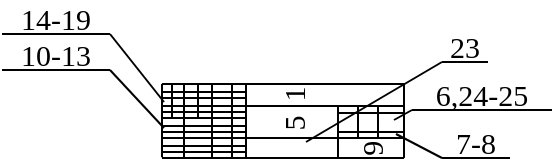 <mxfile version="14.5.1" type="device"><diagram id="fWMgHjwgeKHoRminFSKL" name="Page-1"><mxGraphModel dx="429" dy="517" grid="1" gridSize="1" guides="1" tooltips="1" connect="1" arrows="1" fold="1" page="1" pageScale="1" pageWidth="280" pageHeight="200" math="0" shadow="0"><root><mxCell id="0"/><mxCell id="1" parent="0"/><mxCell id="yyQ3hnFOxFSLKmZT13JD-12" value="" style="endArrow=none;html=1;fontSize=15;" parent="1" edge="1"><mxGeometry width="50" height="50" relative="1" as="geometry"><mxPoint x="205" y="-4" as="sourcePoint"/><mxPoint x="84.0" y="-4" as="targetPoint"/></mxGeometry></mxCell><mxCell id="cvQKSIZz7sghWArFJOSV-3" value="" style="endArrow=none;html=1;fontSize=15;" parent="1" edge="1"><mxGeometry width="50" height="50" relative="1" as="geometry"><mxPoint x="84" y="-4.33" as="sourcePoint"/><mxPoint x="84" y="-40.997" as="targetPoint"/></mxGeometry></mxCell><mxCell id="cvQKSIZz7sghWArFJOSV-4" value="" style="endArrow=none;html=1;fontSize=15;" parent="1" edge="1"><mxGeometry width="50" height="50" relative="1" as="geometry"><mxPoint x="84" y="-4" as="sourcePoint"/><mxPoint x="205" y="-4" as="targetPoint"/></mxGeometry></mxCell><mxCell id="cvQKSIZz7sghWArFJOSV-5" value="" style="endArrow=none;html=1;fontSize=15;" parent="1" edge="1"><mxGeometry width="50" height="50" relative="1" as="geometry"><mxPoint x="205" y="-4" as="sourcePoint"/><mxPoint x="205" y="-41" as="targetPoint"/></mxGeometry></mxCell><mxCell id="cvQKSIZz7sghWArFJOSV-6" value="" style="endArrow=none;html=1;fontSize=15;" parent="1" edge="1"><mxGeometry width="50" height="50" relative="1" as="geometry"><mxPoint x="84" y="-41" as="sourcePoint"/><mxPoint x="205" y="-41" as="targetPoint"/></mxGeometry></mxCell><mxCell id="cvQKSIZz7sghWArFJOSV-7" value="&lt;font face=&quot;Verdana&quot; style=&quot;font-size: 15px; line-height: 60%;&quot;&gt;6,24-25&lt;/font&gt;" style="text;html=1;strokeColor=none;fillColor=none;align=center;verticalAlign=middle;whiteSpace=wrap;rounded=0;fontSize=15;spacing=2;" parent="1" vertex="1"><mxGeometry x="209" y="-44" width="70" height="16" as="geometry"/></mxCell><mxCell id="cvQKSIZz7sghWArFJOSV-8" value="" style="endArrow=none;html=1;fontSize=15;" parent="1" edge="1"><mxGeometry width="50" height="50" relative="1" as="geometry"><mxPoint x="89" y="-24" as="sourcePoint"/><mxPoint x="89" y="-40.997" as="targetPoint"/></mxGeometry></mxCell><mxCell id="cvQKSIZz7sghWArFJOSV-9" value="" style="endArrow=none;html=1;fontSize=15;" parent="1" edge="1"><mxGeometry width="50" height="50" relative="1" as="geometry"><mxPoint x="95" y="-4.33" as="sourcePoint"/><mxPoint x="95" y="-40.997" as="targetPoint"/></mxGeometry></mxCell><mxCell id="cvQKSIZz7sghWArFJOSV-10" value="" style="endArrow=none;html=1;fontSize=15;" parent="1" edge="1"><mxGeometry width="50" height="50" relative="1" as="geometry"><mxPoint x="102" y="-24" as="sourcePoint"/><mxPoint x="102" y="-40.997" as="targetPoint"/></mxGeometry></mxCell><mxCell id="cvQKSIZz7sghWArFJOSV-11" value="" style="endArrow=none;html=1;fontSize=15;" parent="1" edge="1"><mxGeometry width="50" height="50" relative="1" as="geometry"><mxPoint x="109" y="-4.33" as="sourcePoint"/><mxPoint x="109" y="-40.997" as="targetPoint"/></mxGeometry></mxCell><mxCell id="cvQKSIZz7sghWArFJOSV-12" value="" style="endArrow=none;html=1;fontSize=15;" parent="1" edge="1"><mxGeometry width="50" height="50" relative="1" as="geometry"><mxPoint x="119" y="-4.33" as="sourcePoint"/><mxPoint x="119" y="-40.997" as="targetPoint"/></mxGeometry></mxCell><mxCell id="cvQKSIZz7sghWArFJOSV-13" value="" style="endArrow=none;html=1;fontSize=15;" parent="1" edge="1"><mxGeometry width="50" height="50" relative="1" as="geometry"><mxPoint x="126" y="-4.33" as="sourcePoint"/><mxPoint x="126" y="-40.997" as="targetPoint"/></mxGeometry></mxCell><mxCell id="cvQKSIZz7sghWArFJOSV-14" value="" style="endArrow=none;html=1;fontSize=15;" parent="1" edge="1"><mxGeometry width="50" height="50" relative="1" as="geometry"><mxPoint x="84" y="-34" as="sourcePoint"/><mxPoint x="126" y="-34" as="targetPoint"/></mxGeometry></mxCell><mxCell id="cvQKSIZz7sghWArFJOSV-15" value="" style="endArrow=none;html=1;fontSize=15;" parent="1" edge="1"><mxGeometry width="50" height="50" relative="1" as="geometry"><mxPoint x="84" y="-24" as="sourcePoint"/><mxPoint x="126" y="-24" as="targetPoint"/></mxGeometry></mxCell><mxCell id="cvQKSIZz7sghWArFJOSV-16" value="" style="endArrow=none;html=1;fontSize=15;" parent="1" edge="1"><mxGeometry width="50" height="50" relative="1" as="geometry"><mxPoint x="172" y="-26.53" as="sourcePoint"/><mxPoint x="205" y="-26.53" as="targetPoint"/></mxGeometry></mxCell><mxCell id="cvQKSIZz7sghWArFJOSV-17" value="" style="endArrow=none;html=1;fontSize=15;" parent="1" edge="1"><mxGeometry width="50" height="50" relative="1" as="geometry"><mxPoint x="84" y="-14" as="sourcePoint"/><mxPoint x="205" y="-14" as="targetPoint"/></mxGeometry></mxCell><mxCell id="cvQKSIZz7sghWArFJOSV-18" value="" style="endArrow=none;html=1;fontSize=15;" parent="1" edge="1"><mxGeometry width="50" height="50" relative="1" as="geometry"><mxPoint x="172" y="-4.33" as="sourcePoint"/><mxPoint x="172" y="-30" as="targetPoint"/></mxGeometry></mxCell><mxCell id="cvQKSIZz7sghWArFJOSV-19" value="" style="endArrow=none;html=1;fontSize=15;" parent="1" edge="1"><mxGeometry width="50" height="50" relative="1" as="geometry"><mxPoint x="182" y="-14.33" as="sourcePoint"/><mxPoint x="182" y="-30" as="targetPoint"/></mxGeometry></mxCell><mxCell id="cvQKSIZz7sghWArFJOSV-20" value="" style="endArrow=none;html=1;fontSize=15;" parent="1" edge="1"><mxGeometry width="50" height="50" relative="1" as="geometry"><mxPoint x="192" y="-14.33" as="sourcePoint"/><mxPoint x="192" y="-30" as="targetPoint"/></mxGeometry></mxCell><mxCell id="cvQKSIZz7sghWArFJOSV-21" value="" style="endArrow=none;html=1;fontSize=15;" parent="1" edge="1"><mxGeometry width="50" height="50" relative="1" as="geometry"><mxPoint x="84" y="-37" as="sourcePoint"/><mxPoint x="126" y="-37" as="targetPoint"/></mxGeometry></mxCell><mxCell id="cvQKSIZz7sghWArFJOSV-22" value="" style="endArrow=none;html=1;fontSize=15;" parent="1" edge="1"><mxGeometry width="50" height="50" relative="1" as="geometry"><mxPoint x="84" y="-30" as="sourcePoint"/><mxPoint x="205" y="-30" as="targetPoint"/></mxGeometry></mxCell><mxCell id="cvQKSIZz7sghWArFJOSV-23" value="" style="endArrow=none;html=1;fontSize=15;" parent="1" edge="1"><mxGeometry width="50" height="50" relative="1" as="geometry"><mxPoint x="84" y="-27" as="sourcePoint"/><mxPoint x="126" y="-27" as="targetPoint"/></mxGeometry></mxCell><mxCell id="cvQKSIZz7sghWArFJOSV-24" value="" style="endArrow=none;html=1;fontSize=15;" parent="1" edge="1"><mxGeometry width="50" height="50" relative="1" as="geometry"><mxPoint x="84" y="-20" as="sourcePoint"/><mxPoint x="126" y="-20" as="targetPoint"/></mxGeometry></mxCell><mxCell id="cvQKSIZz7sghWArFJOSV-25" value="" style="endArrow=none;html=1;fontSize=15;" parent="1" edge="1"><mxGeometry width="50" height="50" relative="1" as="geometry"><mxPoint x="84" y="-17" as="sourcePoint"/><mxPoint x="126" y="-17" as="targetPoint"/></mxGeometry></mxCell><mxCell id="cvQKSIZz7sghWArFJOSV-26" value="" style="endArrow=none;html=1;fontSize=15;" parent="1" edge="1"><mxGeometry width="50" height="50" relative="1" as="geometry"><mxPoint x="84" y="-10" as="sourcePoint"/><mxPoint x="126" y="-10" as="targetPoint"/></mxGeometry></mxCell><mxCell id="cvQKSIZz7sghWArFJOSV-27" value="" style="endArrow=none;html=1;fontSize=15;" parent="1" edge="1"><mxGeometry width="50" height="50" relative="1" as="geometry"><mxPoint x="84" y="-7" as="sourcePoint"/><mxPoint x="126" y="-7" as="targetPoint"/></mxGeometry></mxCell><mxCell id="cvQKSIZz7sghWArFJOSV-28" value="&lt;font face=&quot;Verdana&quot; style=&quot;font-size: 15px;&quot;&gt;5&lt;/font&gt;" style="text;html=1;strokeColor=none;fillColor=none;align=center;verticalAlign=middle;whiteSpace=wrap;rounded=0;fontSize=15;rotation=-90;" parent="1" vertex="1"><mxGeometry x="141.25" y="-43.25" width="15.5" height="43.5" as="geometry"/></mxCell><mxCell id="cvQKSIZz7sghWArFJOSV-29" value="&lt;font face=&quot;Verdana&quot; style=&quot;font-size: 15px;&quot;&gt;9&lt;/font&gt;" style="text;html=1;strokeColor=none;fillColor=none;align=center;verticalAlign=middle;whiteSpace=wrap;rounded=0;fontSize=15;rotation=-90;" parent="1" vertex="1"><mxGeometry x="183.19" y="-25.56" width="10.5" height="33.37" as="geometry"/></mxCell><mxCell id="cvQKSIZz7sghWArFJOSV-30" value="" style="endArrow=none;html=1;fontSize=15;entryX=0;entryY=1;entryDx=0;entryDy=0;exitX=1;exitY=1;exitDx=0;exitDy=0;" parent="1" source="cvQKSIZz7sghWArFJOSV-7" target="cvQKSIZz7sghWArFJOSV-7" edge="1"><mxGeometry width="50" height="50" relative="1" as="geometry"><mxPoint x="49" y="-57" as="sourcePoint"/><mxPoint x="99" y="-107" as="targetPoint"/></mxGeometry></mxCell><mxCell id="cvQKSIZz7sghWArFJOSV-31" value="&lt;font face=&quot;Verdana&quot; style=&quot;font-size: 15px;&quot;&gt;14-19&lt;/font&gt;" style="text;html=1;strokeColor=none;fillColor=none;align=center;verticalAlign=middle;whiteSpace=wrap;rounded=0;fontSize=15;" parent="1" vertex="1"><mxGeometry x="4" y="-82" width="54" height="16" as="geometry"/></mxCell><mxCell id="cvQKSIZz7sghWArFJOSV-32" value="" style="endArrow=none;html=1;fontSize=15;entryX=0;entryY=1;entryDx=0;entryDy=0;exitX=1;exitY=1;exitDx=0;exitDy=0;" parent="1" source="cvQKSIZz7sghWArFJOSV-31" target="cvQKSIZz7sghWArFJOSV-31" edge="1"><mxGeometry width="50" height="50" relative="1" as="geometry"><mxPoint x="-43" y="-55" as="sourcePoint"/><mxPoint x="7" y="-105" as="targetPoint"/></mxGeometry></mxCell><mxCell id="cvQKSIZz7sghWArFJOSV-33" value="" style="endArrow=none;html=1;fontSize=15;entryX=1;entryY=1;entryDx=0;entryDy=0;" parent="1" target="cvQKSIZz7sghWArFJOSV-31" edge="1"><mxGeometry width="50" height="50" relative="1" as="geometry"><mxPoint x="85" y="-32" as="sourcePoint"/><mxPoint x="61" y="-29" as="targetPoint"/></mxGeometry></mxCell><mxCell id="cvQKSIZz7sghWArFJOSV-34" value="&lt;font face=&quot;Verdana&quot; style=&quot;font-size: 15px;&quot;&gt;10-13&lt;/font&gt;" style="text;html=1;strokeColor=none;fillColor=none;align=center;verticalAlign=middle;whiteSpace=wrap;rounded=0;fontSize=15;" parent="1" vertex="1"><mxGeometry x="4" y="-64" width="54" height="16" as="geometry"/></mxCell><mxCell id="cvQKSIZz7sghWArFJOSV-35" value="" style="endArrow=none;html=1;fontSize=15;entryX=0;entryY=1;entryDx=0;entryDy=0;exitX=1;exitY=1;exitDx=0;exitDy=0;" parent="1" source="cvQKSIZz7sghWArFJOSV-34" target="cvQKSIZz7sghWArFJOSV-34" edge="1"><mxGeometry width="50" height="50" relative="1" as="geometry"><mxPoint x="-43" y="-36.66" as="sourcePoint"/><mxPoint x="7" y="-86.66" as="targetPoint"/></mxGeometry></mxCell><mxCell id="cvQKSIZz7sghWArFJOSV-36" value="" style="endArrow=none;html=1;fontSize=15;entryX=1;entryY=1;entryDx=0;entryDy=0;" parent="1" target="cvQKSIZz7sghWArFJOSV-34" edge="1"><mxGeometry width="50" height="50" relative="1" as="geometry"><mxPoint x="85" y="-19" as="sourcePoint"/><mxPoint x="61" y="-10.66" as="targetPoint"/></mxGeometry></mxCell><mxCell id="cvQKSIZz7sghWArFJOSV-37" value="" style="endArrow=none;html=1;fontSize=15;entryX=0;entryY=1;entryDx=0;entryDy=0;" parent="1" target="cvQKSIZz7sghWArFJOSV-7" edge="1"><mxGeometry width="50" height="50" relative="1" as="geometry"><mxPoint x="200" y="-23" as="sourcePoint"/><mxPoint x="158" y="-94" as="targetPoint"/></mxGeometry></mxCell><mxCell id="cvQKSIZz7sghWArFJOSV-38" value="" style="endArrow=none;html=1;fontSize=15;" parent="1" edge="1"><mxGeometry width="50" height="50" relative="1" as="geometry"><mxPoint x="172.0" y="-17" as="sourcePoint"/><mxPoint x="205" y="-17" as="targetPoint"/></mxGeometry></mxCell><mxCell id="cvQKSIZz7sghWArFJOSV-39" value="&lt;font face=&quot;Verdana&quot; style=&quot;font-size: 15px;&quot;&gt;23&lt;/font&gt;" style="text;html=1;strokeColor=none;fillColor=none;align=center;verticalAlign=middle;whiteSpace=wrap;rounded=0;fontSize=15;" parent="1" vertex="1"><mxGeometry x="224" y="-68" width="23" height="16" as="geometry"/></mxCell><mxCell id="cvQKSIZz7sghWArFJOSV-40" value="" style="endArrow=none;html=1;fontSize=15;entryX=0;entryY=1;entryDx=0;entryDy=0;exitX=1;exitY=1;exitDx=0;exitDy=0;" parent="1" source="cvQKSIZz7sghWArFJOSV-39" target="cvQKSIZz7sghWArFJOSV-39" edge="1"><mxGeometry width="50" height="50" relative="1" as="geometry"><mxPoint x="-29" y="-88.12" as="sourcePoint"/><mxPoint x="21" y="-138.12" as="targetPoint"/></mxGeometry></mxCell><mxCell id="cvQKSIZz7sghWArFJOSV-41" value="" style="endArrow=none;html=1;fontSize=15;entryX=0;entryY=1;entryDx=0;entryDy=0;" parent="1" target="cvQKSIZz7sghWArFJOSV-39" edge="1"><mxGeometry width="50" height="50" relative="1" as="geometry"><mxPoint x="156" y="-12" as="sourcePoint"/><mxPoint x="99" y="-75" as="targetPoint"/></mxGeometry></mxCell><mxCell id="cvQKSIZz7sghWArFJOSV-42" value="&lt;font face=&quot;Verdana&quot; style=&quot;font-size: 15px;&quot;&gt;1&lt;/font&gt;" style="text;html=1;strokeColor=none;fillColor=none;align=center;verticalAlign=middle;whiteSpace=wrap;rounded=0;fontSize=15;rotation=-90;" parent="1" vertex="1"><mxGeometry x="144" y="-44" width="11" height="16" as="geometry"/></mxCell><mxCell id="cvQKSIZz7sghWArFJOSV-43" value="&lt;font face=&quot;Verdana&quot; style=&quot;font-size: 15px;&quot;&gt;7-8&lt;/font&gt;" style="text;html=1;strokeColor=none;fillColor=none;align=center;verticalAlign=middle;whiteSpace=wrap;rounded=0;fontSize=15;" parent="1" vertex="1"><mxGeometry x="224" y="-20.0" width="34" height="16" as="geometry"/></mxCell><mxCell id="cvQKSIZz7sghWArFJOSV-44" value="" style="endArrow=none;html=1;fontSize=15;entryX=0;entryY=1;entryDx=0;entryDy=0;exitX=1;exitY=1;exitDx=0;exitDy=0;" parent="1" source="cvQKSIZz7sghWArFJOSV-43" target="cvQKSIZz7sghWArFJOSV-43" edge="1"><mxGeometry width="50" height="50" relative="1" as="geometry"><mxPoint x="-6" y="7.34" as="sourcePoint"/><mxPoint x="44" y="-42.66" as="targetPoint"/></mxGeometry></mxCell><mxCell id="cvQKSIZz7sghWArFJOSV-45" value="" style="endArrow=none;html=1;fontSize=15;entryX=0;entryY=1;entryDx=0;entryDy=0;" parent="1" target="cvQKSIZz7sghWArFJOSV-43" edge="1"><mxGeometry width="50" height="50" relative="1" as="geometry"><mxPoint x="201" y="-16" as="sourcePoint"/><mxPoint x="98" y="-73.66" as="targetPoint"/></mxGeometry></mxCell></root></mxGraphModel></diagram></mxfile>
